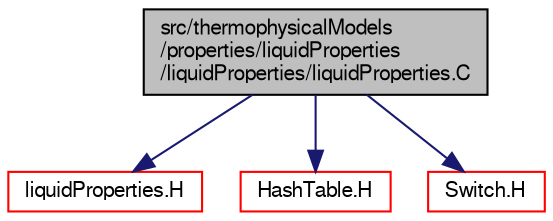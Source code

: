 digraph "src/thermophysicalModels/properties/liquidProperties/liquidProperties/liquidProperties.C"
{
  bgcolor="transparent";
  edge [fontname="FreeSans",fontsize="10",labelfontname="FreeSans",labelfontsize="10"];
  node [fontname="FreeSans",fontsize="10",shape=record];
  Node0 [label="src/thermophysicalModels\l/properties/liquidProperties\l/liquidProperties/liquidProperties.C",height=0.2,width=0.4,color="black", fillcolor="grey75", style="filled", fontcolor="black"];
  Node0 -> Node1 [color="midnightblue",fontsize="10",style="solid",fontname="FreeSans"];
  Node1 [label="liquidProperties.H",height=0.2,width=0.4,color="red",URL="$a15845.html"];
  Node0 -> Node53 [color="midnightblue",fontsize="10",style="solid",fontname="FreeSans"];
  Node53 [label="HashTable.H",height=0.2,width=0.4,color="red",URL="$a08477.html"];
  Node0 -> Node80 [color="midnightblue",fontsize="10",style="solid",fontname="FreeSans"];
  Node80 [label="Switch.H",height=0.2,width=0.4,color="red",URL="$a12158.html"];
}
